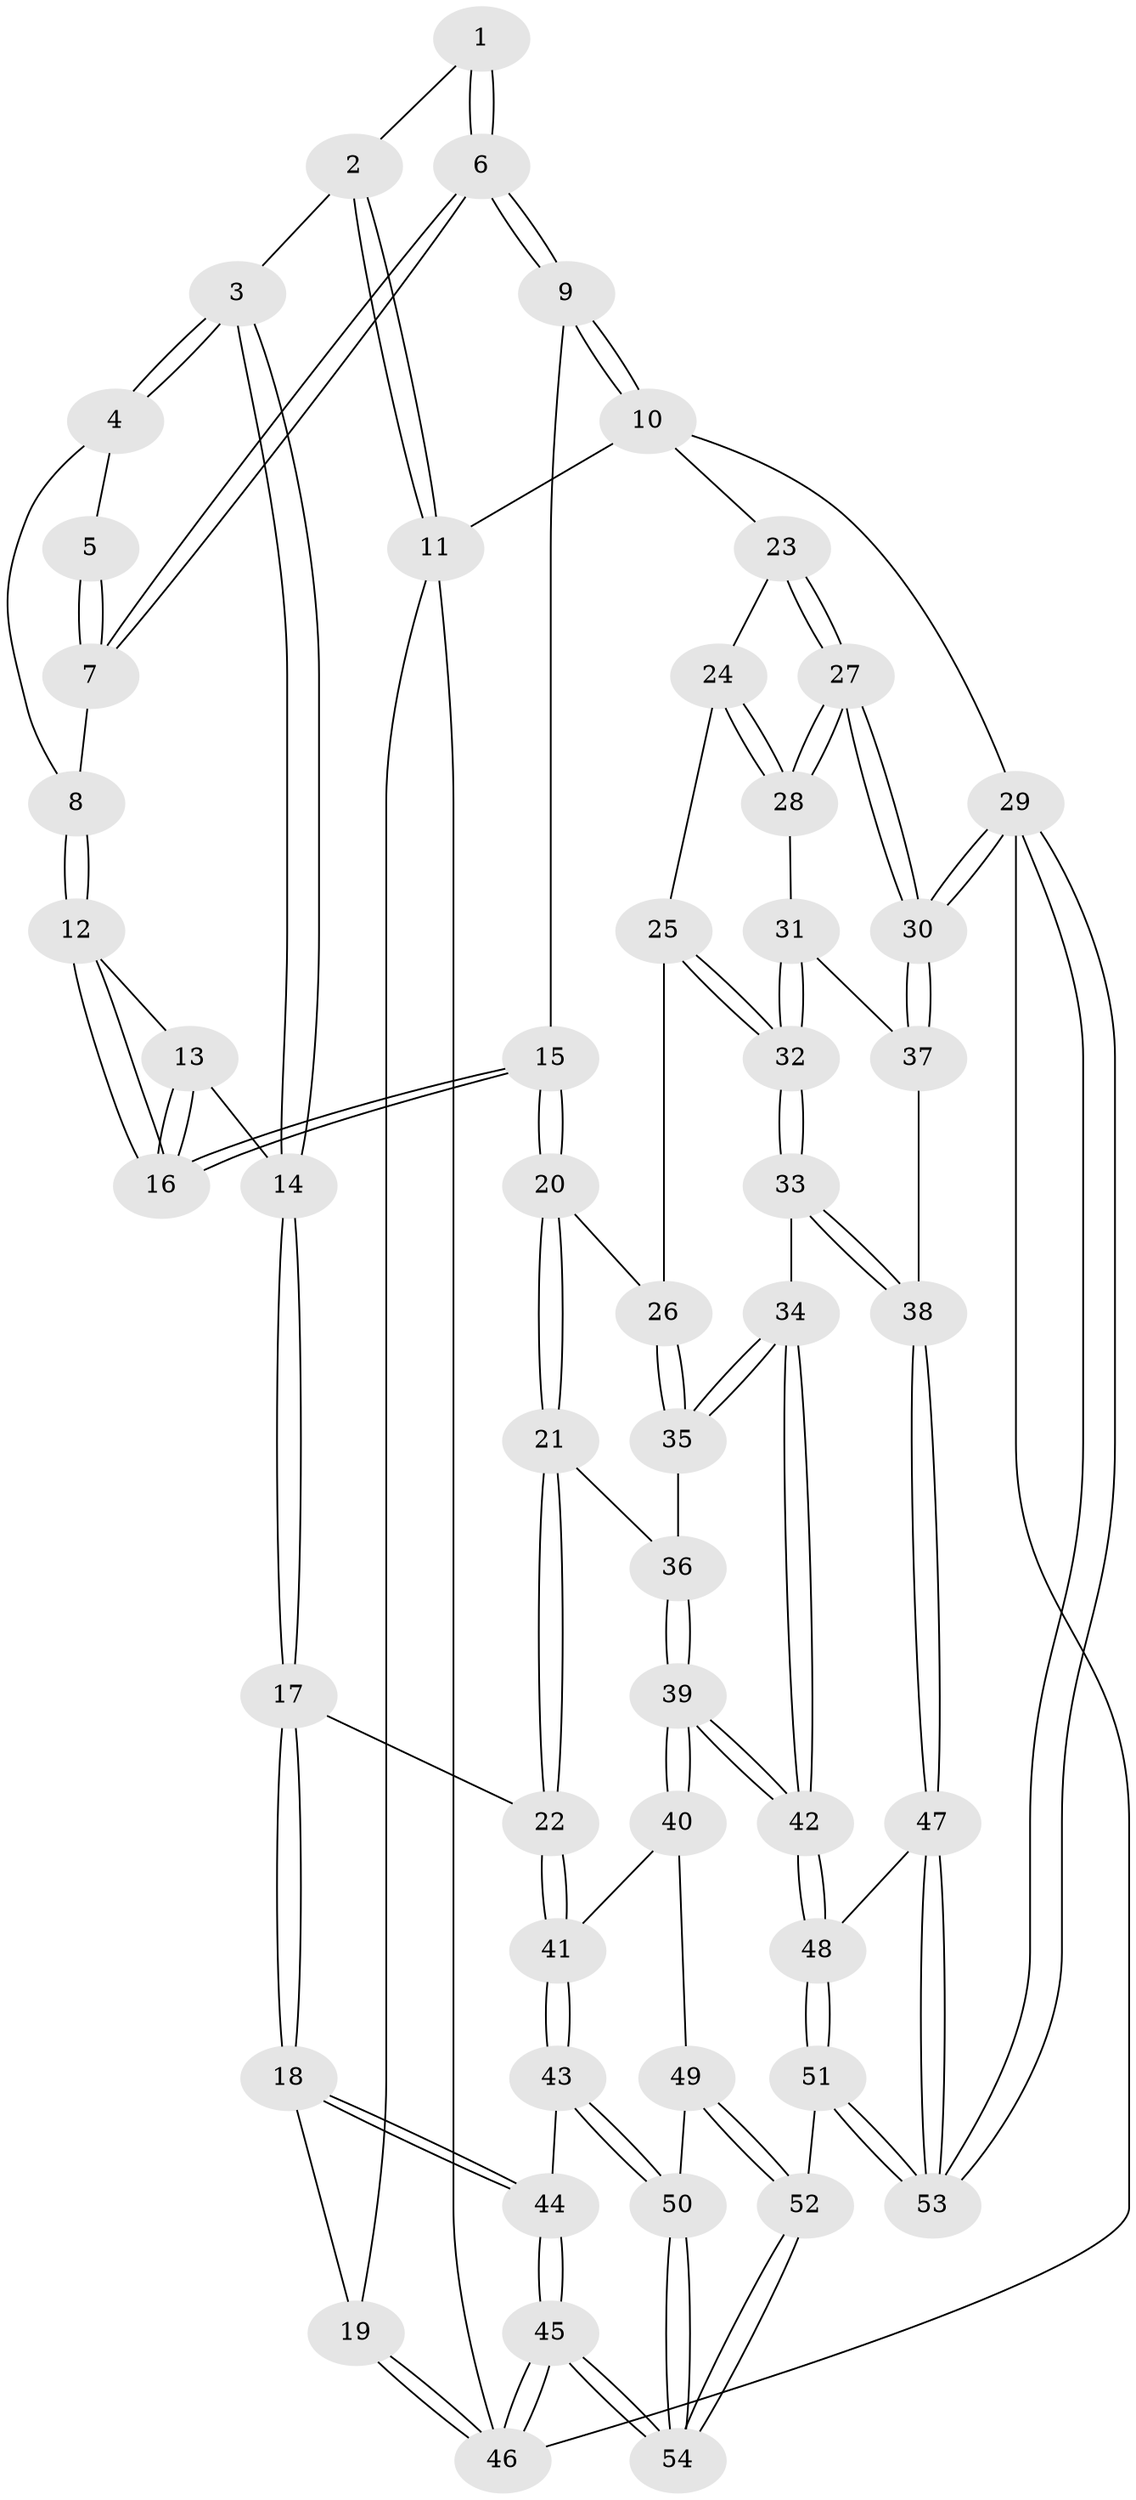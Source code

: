 // Generated by graph-tools (version 1.1) at 2025/38/03/09/25 02:38:51]
// undirected, 54 vertices, 132 edges
graph export_dot {
graph [start="1"]
  node [color=gray90,style=filled];
  1 [pos="+0.5989113159100115+0"];
  2 [pos="+0+0"];
  3 [pos="+0.30121617270632234+0.2436694500440385"];
  4 [pos="+0.457640190997478+0.1625571824665559"];
  5 [pos="+0.46804119438747216+0.15440406290495468"];
  6 [pos="+0.9198224527309+0"];
  7 [pos="+0.6432234545130711+0.17187697818532024"];
  8 [pos="+0.5895597481330621+0.24010738776944462"];
  9 [pos="+1+0"];
  10 [pos="+1+0"];
  11 [pos="+0+0"];
  12 [pos="+0.5853044644056379+0.24859979557078038"];
  13 [pos="+0.316141702823132+0.26898576293479093"];
  14 [pos="+0.3050639824605725+0.26468467876608465"];
  15 [pos="+0.6000003625924515+0.4446507677847737"];
  16 [pos="+0.5984609781848442+0.4425511191795919"];
  17 [pos="+0.16502096630890714+0.5834824700502296"];
  18 [pos="+0.15361175530093688+0.5890359450209449"];
  19 [pos="+0.015385333202724248+0.5981335515669328"];
  20 [pos="+0.6106365586958408+0.4916336831540132"];
  21 [pos="+0.5041460635077709+0.6001298883250433"];
  22 [pos="+0.37604921401333996+0.6310172801028362"];
  23 [pos="+1+0.004799450850788881"];
  24 [pos="+0.8938552321666761+0.44360779135657924"];
  25 [pos="+0.7510929679430773+0.5218728249450844"];
  26 [pos="+0.6771717906552787+0.5122421850330381"];
  27 [pos="+1+0.6352133431504458"];
  28 [pos="+0.9440821170891478+0.6382059696308569"];
  29 [pos="+1+1"];
  30 [pos="+1+0.728500879573642"];
  31 [pos="+0.9352668982007732+0.6473159362405176"];
  32 [pos="+0.8191228050431809+0.6876657765959543"];
  33 [pos="+0.7980769707277984+0.7725488092385426"];
  34 [pos="+0.7287079413157075+0.7905626744149951"];
  35 [pos="+0.6927775441579186+0.7404320815198426"];
  36 [pos="+0.5230922157303782+0.628756681516671"];
  37 [pos="+0.9577311821204197+0.7312778675455288"];
  38 [pos="+0.8865494853908549+0.8410996231890149"];
  39 [pos="+0.5923442972309608+0.8493528017607131"];
  40 [pos="+0.5380423088830288+0.8609339789157382"];
  41 [pos="+0.44112699160120306+0.8443956529379828"];
  42 [pos="+0.6486639403846628+0.867490151856437"];
  43 [pos="+0.41602836047563135+0.874735125701306"];
  44 [pos="+0.2406680184448159+0.8710731950547291"];
  45 [pos="+0.16233609360255838+1"];
  46 [pos="+0+1"];
  47 [pos="+1+1"];
  48 [pos="+0.6582867453644486+0.9120036694147167"];
  49 [pos="+0.5253276294085408+0.9054481542252121"];
  50 [pos="+0.4041544025698383+1"];
  51 [pos="+0.5957192886777561+1"];
  52 [pos="+0.5014316361633354+1"];
  53 [pos="+1+1"];
  54 [pos="+0.3634058894087702+1"];
  1 -- 2;
  1 -- 6;
  1 -- 6;
  2 -- 3;
  2 -- 11;
  2 -- 11;
  3 -- 4;
  3 -- 4;
  3 -- 14;
  3 -- 14;
  4 -- 5;
  4 -- 8;
  5 -- 7;
  5 -- 7;
  6 -- 7;
  6 -- 7;
  6 -- 9;
  6 -- 9;
  7 -- 8;
  8 -- 12;
  8 -- 12;
  9 -- 10;
  9 -- 10;
  9 -- 15;
  10 -- 11;
  10 -- 23;
  10 -- 29;
  11 -- 19;
  11 -- 46;
  12 -- 13;
  12 -- 16;
  12 -- 16;
  13 -- 14;
  13 -- 16;
  13 -- 16;
  14 -- 17;
  14 -- 17;
  15 -- 16;
  15 -- 16;
  15 -- 20;
  15 -- 20;
  17 -- 18;
  17 -- 18;
  17 -- 22;
  18 -- 19;
  18 -- 44;
  18 -- 44;
  19 -- 46;
  19 -- 46;
  20 -- 21;
  20 -- 21;
  20 -- 26;
  21 -- 22;
  21 -- 22;
  21 -- 36;
  22 -- 41;
  22 -- 41;
  23 -- 24;
  23 -- 27;
  23 -- 27;
  24 -- 25;
  24 -- 28;
  24 -- 28;
  25 -- 26;
  25 -- 32;
  25 -- 32;
  26 -- 35;
  26 -- 35;
  27 -- 28;
  27 -- 28;
  27 -- 30;
  27 -- 30;
  28 -- 31;
  29 -- 30;
  29 -- 30;
  29 -- 53;
  29 -- 53;
  29 -- 46;
  30 -- 37;
  30 -- 37;
  31 -- 32;
  31 -- 32;
  31 -- 37;
  32 -- 33;
  32 -- 33;
  33 -- 34;
  33 -- 38;
  33 -- 38;
  34 -- 35;
  34 -- 35;
  34 -- 42;
  34 -- 42;
  35 -- 36;
  36 -- 39;
  36 -- 39;
  37 -- 38;
  38 -- 47;
  38 -- 47;
  39 -- 40;
  39 -- 40;
  39 -- 42;
  39 -- 42;
  40 -- 41;
  40 -- 49;
  41 -- 43;
  41 -- 43;
  42 -- 48;
  42 -- 48;
  43 -- 44;
  43 -- 50;
  43 -- 50;
  44 -- 45;
  44 -- 45;
  45 -- 46;
  45 -- 46;
  45 -- 54;
  45 -- 54;
  47 -- 48;
  47 -- 53;
  47 -- 53;
  48 -- 51;
  48 -- 51;
  49 -- 50;
  49 -- 52;
  49 -- 52;
  50 -- 54;
  50 -- 54;
  51 -- 52;
  51 -- 53;
  51 -- 53;
  52 -- 54;
  52 -- 54;
}
